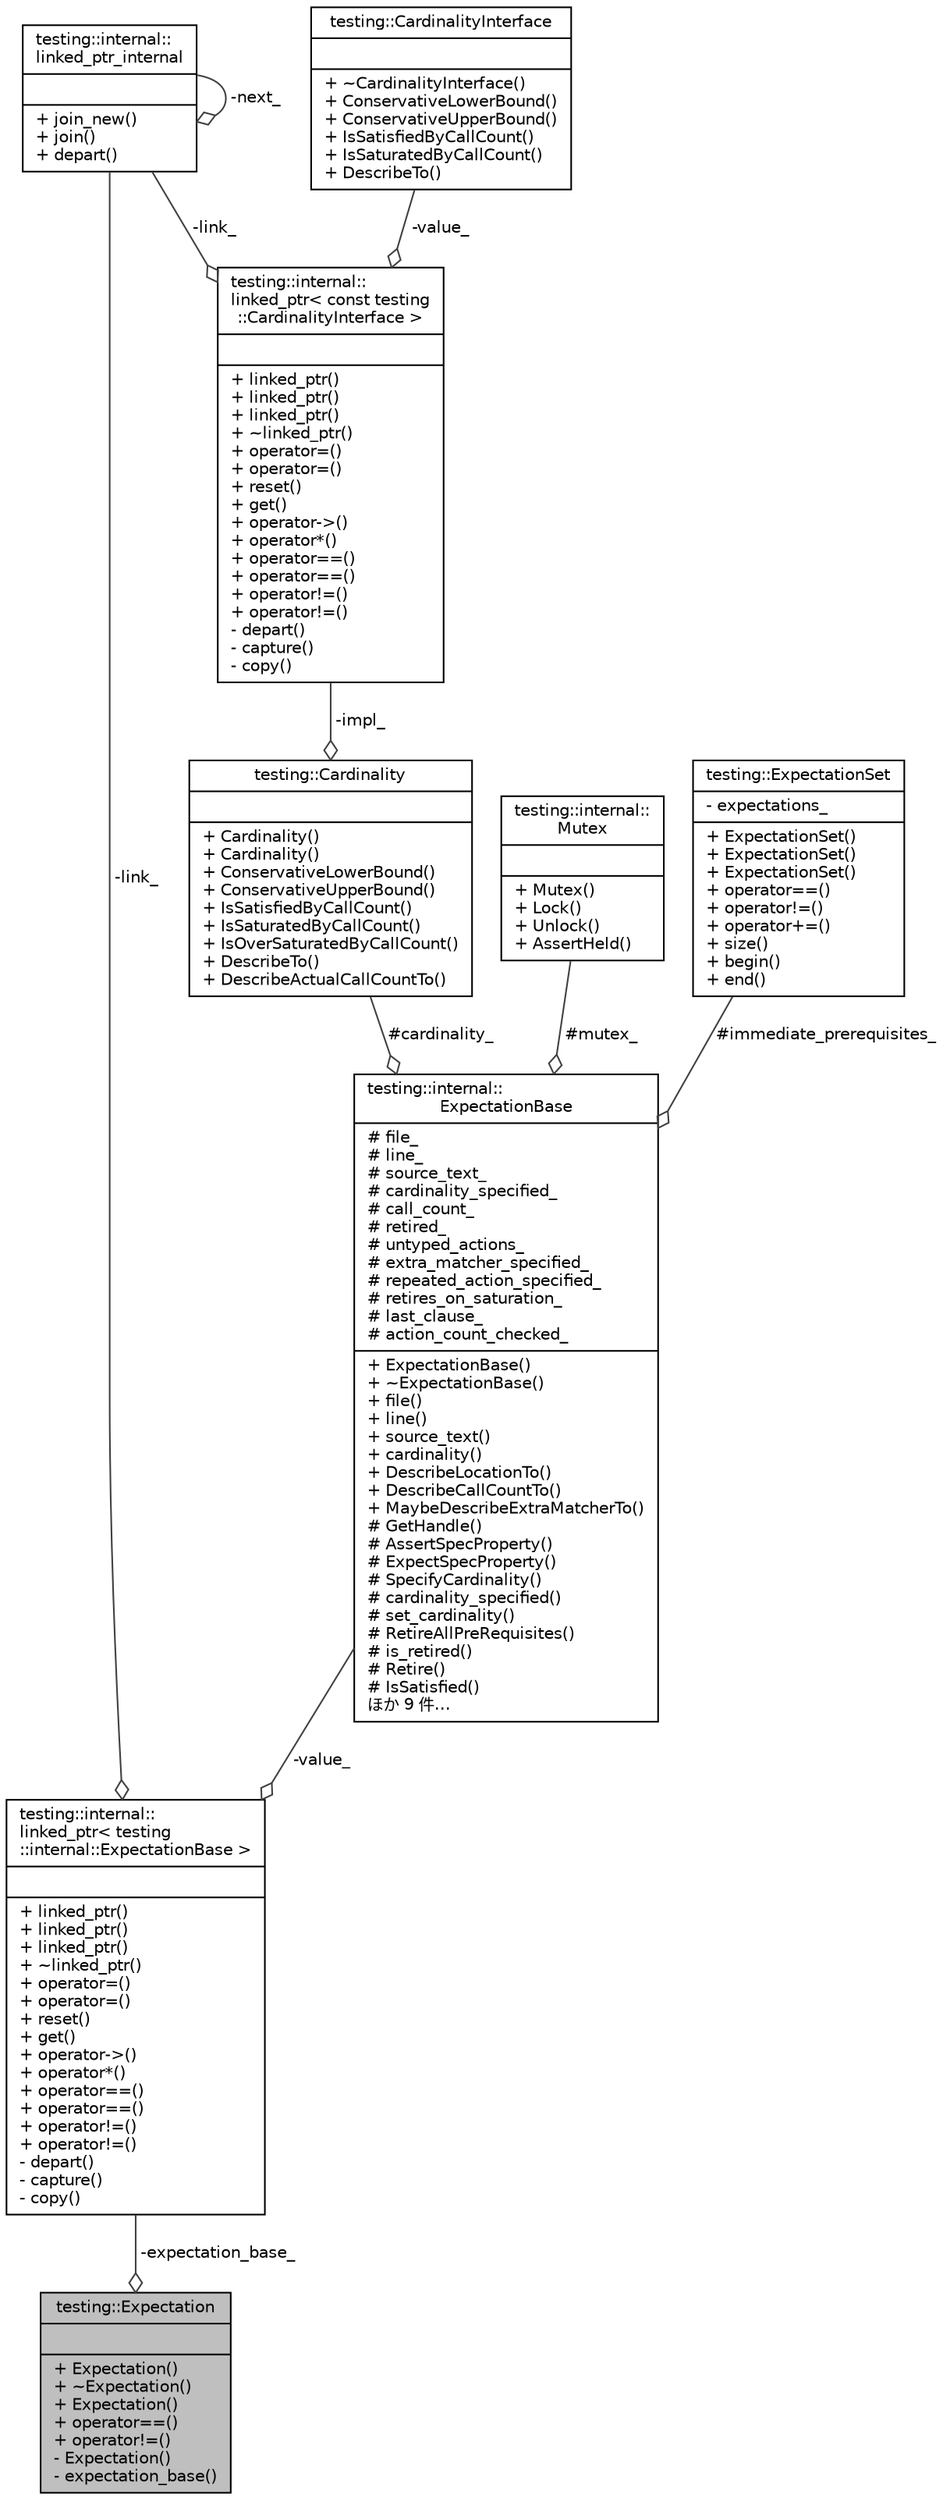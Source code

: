 digraph "testing::Expectation"
{
  edge [fontname="Helvetica",fontsize="10",labelfontname="Helvetica",labelfontsize="10"];
  node [fontname="Helvetica",fontsize="10",shape=record];
  Node1 [label="{testing::Expectation\n||+ Expectation()\l+ ~Expectation()\l+ Expectation()\l+ operator==()\l+ operator!=()\l- Expectation()\l- expectation_base()\l}",height=0.2,width=0.4,color="black", fillcolor="grey75", style="filled", fontcolor="black"];
  Node2 -> Node1 [color="grey25",fontsize="10",style="solid",label=" -expectation_base_" ,arrowhead="odiamond",fontname="Helvetica"];
  Node2 [label="{testing::internal::\llinked_ptr\< testing\l::internal::ExpectationBase \>\n||+ linked_ptr()\l+ linked_ptr()\l+ linked_ptr()\l+ ~linked_ptr()\l+ operator=()\l+ operator=()\l+ reset()\l+ get()\l+ operator-\>()\l+ operator*()\l+ operator==()\l+ operator==()\l+ operator!=()\l+ operator!=()\l- depart()\l- capture()\l- copy()\l}",height=0.2,width=0.4,color="black", fillcolor="white", style="filled",URL="$d9/df4/classtesting_1_1internal_1_1linked__ptr.html"];
  Node3 -> Node2 [color="grey25",fontsize="10",style="solid",label=" -link_" ,arrowhead="odiamond",fontname="Helvetica"];
  Node3 [label="{testing::internal::\llinked_ptr_internal\n||+ join_new()\l+ join()\l+ depart()\l}",height=0.2,width=0.4,color="black", fillcolor="white", style="filled",URL="$d7/d67/classtesting_1_1internal_1_1linked__ptr__internal.html"];
  Node3 -> Node3 [color="grey25",fontsize="10",style="solid",label=" -next_" ,arrowhead="odiamond",fontname="Helvetica"];
  Node4 -> Node2 [color="grey25",fontsize="10",style="solid",label=" -value_" ,arrowhead="odiamond",fontname="Helvetica"];
  Node4 [label="{testing::internal::\lExpectationBase\n|# file_\l# line_\l# source_text_\l# cardinality_specified_\l# call_count_\l# retired_\l# untyped_actions_\l# extra_matcher_specified_\l# repeated_action_specified_\l# retires_on_saturation_\l# last_clause_\l# action_count_checked_\l|+ ExpectationBase()\l+ ~ExpectationBase()\l+ file()\l+ line()\l+ source_text()\l+ cardinality()\l+ DescribeLocationTo()\l+ DescribeCallCountTo()\l+ MaybeDescribeExtraMatcherTo()\l# GetHandle()\l# AssertSpecProperty()\l# ExpectSpecProperty()\l# SpecifyCardinality()\l# cardinality_specified()\l# set_cardinality()\l# RetireAllPreRequisites()\l# is_retired()\l# Retire()\l# IsSatisfied()\lほか 9 件…\l}",height=0.2,width=0.4,color="black", fillcolor="white", style="filled",URL="$d6/de4/classtesting_1_1internal_1_1_expectation_base.html"];
  Node5 -> Node4 [color="grey25",fontsize="10",style="solid",label=" #mutex_" ,arrowhead="odiamond",fontname="Helvetica"];
  Node5 [label="{testing::internal::\lMutex\n||+ Mutex()\l+ Lock()\l+ Unlock()\l+ AssertHeld()\l}",height=0.2,width=0.4,color="black", fillcolor="white", style="filled",URL="$d8/d77/classtesting_1_1internal_1_1_mutex.html"];
  Node6 -> Node4 [color="grey25",fontsize="10",style="solid",label=" #immediate_prerequisites_" ,arrowhead="odiamond",fontname="Helvetica"];
  Node6 [label="{testing::ExpectationSet\n|- expectations_\l|+ ExpectationSet()\l+ ExpectationSet()\l+ ExpectationSet()\l+ operator==()\l+ operator!=()\l+ operator+=()\l+ size()\l+ begin()\l+ end()\l}",height=0.2,width=0.4,color="black", fillcolor="white", style="filled",URL="$db/df7/classtesting_1_1_expectation_set.html"];
  Node7 -> Node4 [color="grey25",fontsize="10",style="solid",label=" #cardinality_" ,arrowhead="odiamond",fontname="Helvetica"];
  Node7 [label="{testing::Cardinality\n||+ Cardinality()\l+ Cardinality()\l+ ConservativeLowerBound()\l+ ConservativeUpperBound()\l+ IsSatisfiedByCallCount()\l+ IsSaturatedByCallCount()\l+ IsOverSaturatedByCallCount()\l+ DescribeTo()\l+ DescribeActualCallCountTo()\l}",height=0.2,width=0.4,color="black", fillcolor="white", style="filled",URL="$d2/d1f/classtesting_1_1_cardinality.html"];
  Node8 -> Node7 [color="grey25",fontsize="10",style="solid",label=" -impl_" ,arrowhead="odiamond",fontname="Helvetica"];
  Node8 [label="{testing::internal::\llinked_ptr\< const testing\l::CardinalityInterface \>\n||+ linked_ptr()\l+ linked_ptr()\l+ linked_ptr()\l+ ~linked_ptr()\l+ operator=()\l+ operator=()\l+ reset()\l+ get()\l+ operator-\>()\l+ operator*()\l+ operator==()\l+ operator==()\l+ operator!=()\l+ operator!=()\l- depart()\l- capture()\l- copy()\l}",height=0.2,width=0.4,color="black", fillcolor="white", style="filled",URL="$d9/df4/classtesting_1_1internal_1_1linked__ptr.html"];
  Node3 -> Node8 [color="grey25",fontsize="10",style="solid",label=" -link_" ,arrowhead="odiamond",fontname="Helvetica"];
  Node9 -> Node8 [color="grey25",fontsize="10",style="solid",label=" -value_" ,arrowhead="odiamond",fontname="Helvetica"];
  Node9 [label="{testing::CardinalityInterface\n||+ ~CardinalityInterface()\l+ ConservativeLowerBound()\l+ ConservativeUpperBound()\l+ IsSatisfiedByCallCount()\l+ IsSaturatedByCallCount()\l+ DescribeTo()\l}",height=0.2,width=0.4,color="black", fillcolor="white", style="filled",URL="$d9/da7/classtesting_1_1_cardinality_interface.html"];
}
